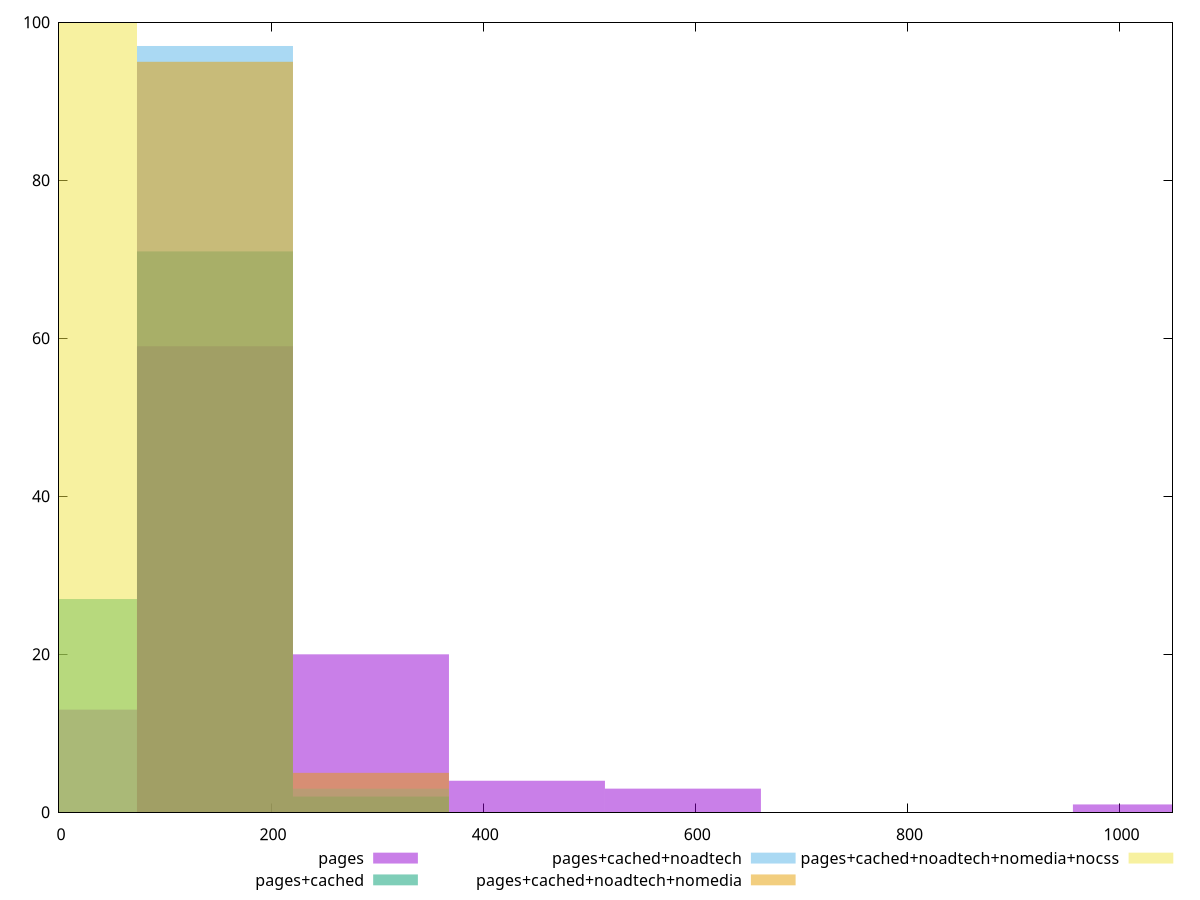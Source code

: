 reset

$pages <<EOF
0 13
294.1814455988402 20
147.0907227994201 59
441.2721683982603 4
588.3628911976804 3
1029.6350595959407 1
EOF

$pagesCached <<EOF
147.0907227994201 71
0 27
294.1814455988402 2
EOF

$pagesCachedNoadtech <<EOF
147.0907227994201 97
294.1814455988402 3
EOF

$pagesCachedNoadtechNomedia <<EOF
147.0907227994201 95
294.1814455988402 5
EOF

$pagesCachedNoadtechNomediaNocss <<EOF
0 100
EOF

set key outside below
set boxwidth 147.0907227994201
set xrange [0:1050]
set yrange [0:100]
set trange [0:100]
set style fill transparent solid 0.5 noborder
set terminal svg size 640, 530 enhanced background rgb 'white'
set output "report_00009_2021-02-08T22-37-41.559Z/unused-css-rules/comparison/histogram/all_raw.svg"

plot $pages title "pages" with boxes, \
     $pagesCached title "pages+cached" with boxes, \
     $pagesCachedNoadtech title "pages+cached+noadtech" with boxes, \
     $pagesCachedNoadtechNomedia title "pages+cached+noadtech+nomedia" with boxes, \
     $pagesCachedNoadtechNomediaNocss title "pages+cached+noadtech+nomedia+nocss" with boxes

reset
